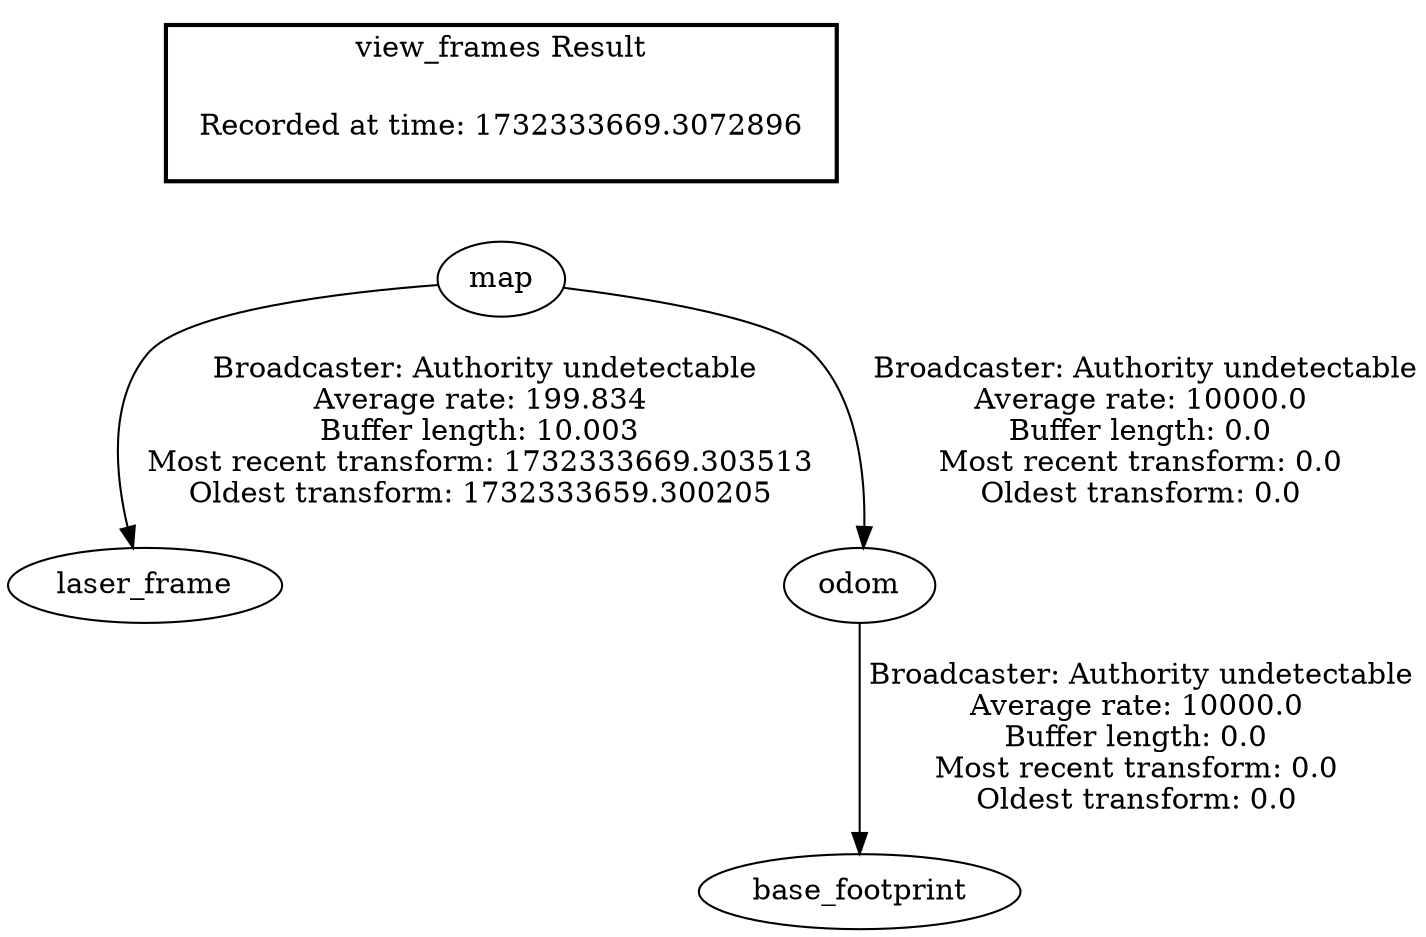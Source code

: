 digraph G {
"map" -> "laser_frame"[label=" Broadcaster: Authority undetectable\nAverage rate: 199.834\nBuffer length: 10.003\nMost recent transform: 1732333669.303513\nOldest transform: 1732333659.300205\n"];
"map" -> "odom"[label=" Broadcaster: Authority undetectable\nAverage rate: 10000.0\nBuffer length: 0.0\nMost recent transform: 0.0\nOldest transform: 0.0\n"];
"odom" -> "base_footprint"[label=" Broadcaster: Authority undetectable\nAverage rate: 10000.0\nBuffer length: 0.0\nMost recent transform: 0.0\nOldest transform: 0.0\n"];
edge [style=invis];
 subgraph cluster_legend { style=bold; color=black; label ="view_frames Result";
"Recorded at time: 1732333669.3072896"[ shape=plaintext ] ;
}->"map";
}